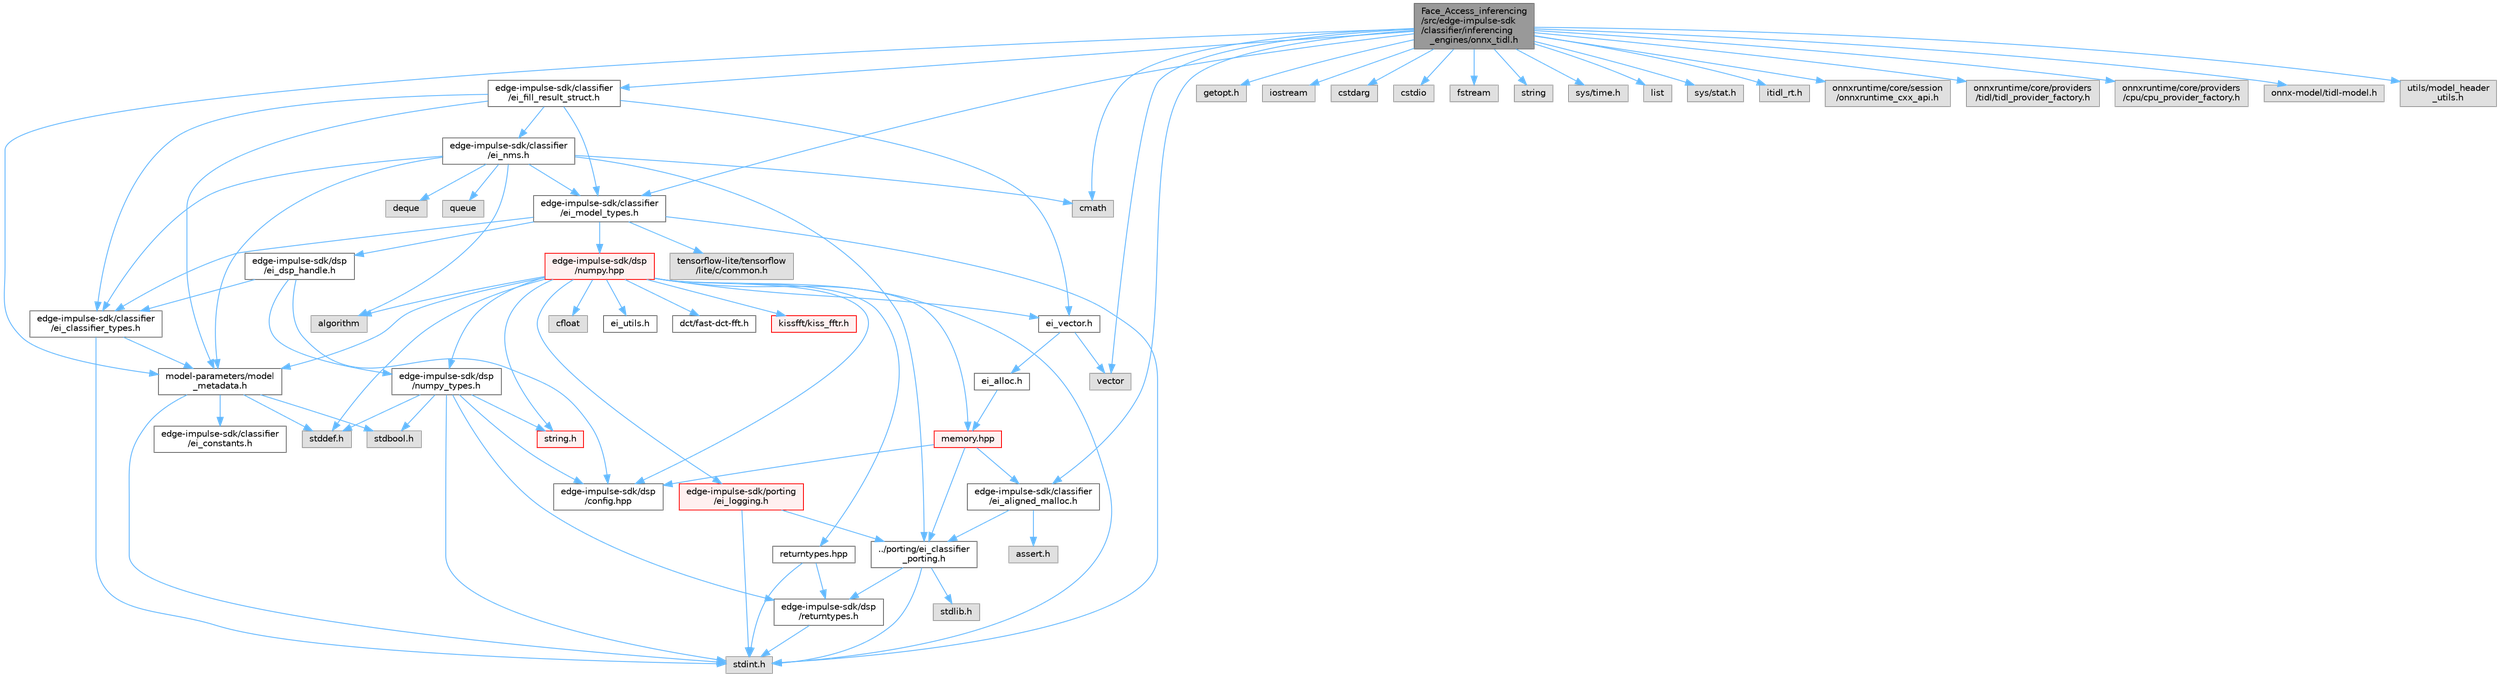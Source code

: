 digraph "Face_Access_inferencing/src/edge-impulse-sdk/classifier/inferencing_engines/onnx_tidl.h"
{
 // LATEX_PDF_SIZE
  bgcolor="transparent";
  edge [fontname=Helvetica,fontsize=10,labelfontname=Helvetica,labelfontsize=10];
  node [fontname=Helvetica,fontsize=10,shape=box,height=0.2,width=0.4];
  Node1 [id="Node000001",label="Face_Access_inferencing\l/src/edge-impulse-sdk\l/classifier/inferencing\l_engines/onnx_tidl.h",height=0.2,width=0.4,color="gray40", fillcolor="grey60", style="filled", fontcolor="black",tooltip=" "];
  Node1 -> Node2 [id="edge86_Node000001_Node000002",color="steelblue1",style="solid",tooltip=" "];
  Node2 [id="Node000002",label="model-parameters/model\l_metadata.h",height=0.2,width=0.4,color="grey40", fillcolor="white", style="filled",URL="$model__metadata_8h.html",tooltip=" "];
  Node2 -> Node3 [id="edge87_Node000002_Node000003",color="steelblue1",style="solid",tooltip=" "];
  Node3 [id="Node000003",label="stdint.h",height=0.2,width=0.4,color="grey60", fillcolor="#E0E0E0", style="filled",tooltip=" "];
  Node2 -> Node4 [id="edge88_Node000002_Node000004",color="steelblue1",style="solid",tooltip=" "];
  Node4 [id="Node000004",label="stdbool.h",height=0.2,width=0.4,color="grey60", fillcolor="#E0E0E0", style="filled",tooltip=" "];
  Node2 -> Node5 [id="edge89_Node000002_Node000005",color="steelblue1",style="solid",tooltip=" "];
  Node5 [id="Node000005",label="stddef.h",height=0.2,width=0.4,color="grey60", fillcolor="#E0E0E0", style="filled",tooltip=" "];
  Node2 -> Node6 [id="edge90_Node000002_Node000006",color="steelblue1",style="solid",tooltip=" "];
  Node6 [id="Node000006",label="edge-impulse-sdk/classifier\l/ei_constants.h",height=0.2,width=0.4,color="grey40", fillcolor="white", style="filled",URL="$ei__constants_8h.html",tooltip=" "];
  Node1 -> Node7 [id="edge91_Node000001_Node000007",color="steelblue1",style="solid",tooltip=" "];
  Node7 [id="Node000007",label="getopt.h",height=0.2,width=0.4,color="grey60", fillcolor="#E0E0E0", style="filled",tooltip=" "];
  Node1 -> Node8 [id="edge92_Node000001_Node000008",color="steelblue1",style="solid",tooltip=" "];
  Node8 [id="Node000008",label="iostream",height=0.2,width=0.4,color="grey60", fillcolor="#E0E0E0", style="filled",tooltip=" "];
  Node1 -> Node9 [id="edge93_Node000001_Node000009",color="steelblue1",style="solid",tooltip=" "];
  Node9 [id="Node000009",label="cstdarg",height=0.2,width=0.4,color="grey60", fillcolor="#E0E0E0", style="filled",tooltip=" "];
  Node1 -> Node10 [id="edge94_Node000001_Node000010",color="steelblue1",style="solid",tooltip=" "];
  Node10 [id="Node000010",label="cstdio",height=0.2,width=0.4,color="grey60", fillcolor="#E0E0E0", style="filled",tooltip=" "];
  Node1 -> Node11 [id="edge95_Node000001_Node000011",color="steelblue1",style="solid",tooltip=" "];
  Node11 [id="Node000011",label="fstream",height=0.2,width=0.4,color="grey60", fillcolor="#E0E0E0", style="filled",tooltip=" "];
  Node1 -> Node12 [id="edge96_Node000001_Node000012",color="steelblue1",style="solid",tooltip=" "];
  Node12 [id="Node000012",label="string",height=0.2,width=0.4,color="grey60", fillcolor="#E0E0E0", style="filled",tooltip=" "];
  Node1 -> Node13 [id="edge97_Node000001_Node000013",color="steelblue1",style="solid",tooltip=" "];
  Node13 [id="Node000013",label="sys/time.h",height=0.2,width=0.4,color="grey60", fillcolor="#E0E0E0", style="filled",tooltip=" "];
  Node1 -> Node14 [id="edge98_Node000001_Node000014",color="steelblue1",style="solid",tooltip=" "];
  Node14 [id="Node000014",label="list",height=0.2,width=0.4,color="grey60", fillcolor="#E0E0E0", style="filled",tooltip=" "];
  Node1 -> Node15 [id="edge99_Node000001_Node000015",color="steelblue1",style="solid",tooltip=" "];
  Node15 [id="Node000015",label="sys/stat.h",height=0.2,width=0.4,color="grey60", fillcolor="#E0E0E0", style="filled",tooltip=" "];
  Node1 -> Node16 [id="edge100_Node000001_Node000016",color="steelblue1",style="solid",tooltip=" "];
  Node16 [id="Node000016",label="vector",height=0.2,width=0.4,color="grey60", fillcolor="#E0E0E0", style="filled",tooltip=" "];
  Node1 -> Node17 [id="edge101_Node000001_Node000017",color="steelblue1",style="solid",tooltip=" "];
  Node17 [id="Node000017",label="itidl_rt.h",height=0.2,width=0.4,color="grey60", fillcolor="#E0E0E0", style="filled",tooltip=" "];
  Node1 -> Node18 [id="edge102_Node000001_Node000018",color="steelblue1",style="solid",tooltip=" "];
  Node18 [id="Node000018",label="onnxruntime/core/session\l/onnxruntime_cxx_api.h",height=0.2,width=0.4,color="grey60", fillcolor="#E0E0E0", style="filled",tooltip=" "];
  Node1 -> Node19 [id="edge103_Node000001_Node000019",color="steelblue1",style="solid",tooltip=" "];
  Node19 [id="Node000019",label="onnxruntime/core/providers\l/tidl/tidl_provider_factory.h",height=0.2,width=0.4,color="grey60", fillcolor="#E0E0E0", style="filled",tooltip=" "];
  Node1 -> Node20 [id="edge104_Node000001_Node000020",color="steelblue1",style="solid",tooltip=" "];
  Node20 [id="Node000020",label="onnxruntime/core/providers\l/cpu/cpu_provider_factory.h",height=0.2,width=0.4,color="grey60", fillcolor="#E0E0E0", style="filled",tooltip=" "];
  Node1 -> Node21 [id="edge105_Node000001_Node000021",color="steelblue1",style="solid",tooltip=" "];
  Node21 [id="Node000021",label="cmath",height=0.2,width=0.4,color="grey60", fillcolor="#E0E0E0", style="filled",tooltip=" "];
  Node1 -> Node22 [id="edge106_Node000001_Node000022",color="steelblue1",style="solid",tooltip=" "];
  Node22 [id="Node000022",label="edge-impulse-sdk/classifier\l/ei_aligned_malloc.h",height=0.2,width=0.4,color="grey40", fillcolor="white", style="filled",URL="$ei__aligned__malloc_8h.html",tooltip=" "];
  Node22 -> Node23 [id="edge107_Node000022_Node000023",color="steelblue1",style="solid",tooltip=" "];
  Node23 [id="Node000023",label="assert.h",height=0.2,width=0.4,color="grey60", fillcolor="#E0E0E0", style="filled",tooltip=" "];
  Node22 -> Node24 [id="edge108_Node000022_Node000024",color="steelblue1",style="solid",tooltip=" "];
  Node24 [id="Node000024",label="../porting/ei_classifier\l_porting.h",height=0.2,width=0.4,color="grey40", fillcolor="white", style="filled",URL="$ei__classifier__porting_8h.html",tooltip=" "];
  Node24 -> Node3 [id="edge109_Node000024_Node000003",color="steelblue1",style="solid",tooltip=" "];
  Node24 -> Node25 [id="edge110_Node000024_Node000025",color="steelblue1",style="solid",tooltip=" "];
  Node25 [id="Node000025",label="stdlib.h",height=0.2,width=0.4,color="grey60", fillcolor="#E0E0E0", style="filled",tooltip=" "];
  Node24 -> Node26 [id="edge111_Node000024_Node000026",color="steelblue1",style="solid",tooltip=" "];
  Node26 [id="Node000026",label="edge-impulse-sdk/dsp\l/returntypes.h",height=0.2,width=0.4,color="grey40", fillcolor="white", style="filled",URL="$returntypes_8h.html",tooltip=" "];
  Node26 -> Node3 [id="edge112_Node000026_Node000003",color="steelblue1",style="solid",tooltip=" "];
  Node1 -> Node27 [id="edge113_Node000001_Node000027",color="steelblue1",style="solid",tooltip=" "];
  Node27 [id="Node000027",label="edge-impulse-sdk/classifier\l/ei_fill_result_struct.h",height=0.2,width=0.4,color="grey40", fillcolor="white", style="filled",URL="$ei__fill__result__struct_8h.html",tooltip=" "];
  Node27 -> Node2 [id="edge114_Node000027_Node000002",color="steelblue1",style="solid",tooltip=" "];
  Node27 -> Node28 [id="edge115_Node000027_Node000028",color="steelblue1",style="solid",tooltip=" "];
  Node28 [id="Node000028",label="edge-impulse-sdk/classifier\l/ei_model_types.h",height=0.2,width=0.4,color="grey40", fillcolor="white", style="filled",URL="$ei__model__types_8h.html",tooltip=" "];
  Node28 -> Node3 [id="edge116_Node000028_Node000003",color="steelblue1",style="solid",tooltip=" "];
  Node28 -> Node29 [id="edge117_Node000028_Node000029",color="steelblue1",style="solid",tooltip=" "];
  Node29 [id="Node000029",label="edge-impulse-sdk/classifier\l/ei_classifier_types.h",height=0.2,width=0.4,color="grey40", fillcolor="white", style="filled",URL="$ei__classifier__types_8h.html",tooltip=" "];
  Node29 -> Node3 [id="edge118_Node000029_Node000003",color="steelblue1",style="solid",tooltip=" "];
  Node29 -> Node2 [id="edge119_Node000029_Node000002",color="steelblue1",style="solid",tooltip=" "];
  Node28 -> Node30 [id="edge120_Node000028_Node000030",color="steelblue1",style="solid",tooltip=" "];
  Node30 [id="Node000030",label="edge-impulse-sdk/dsp\l/ei_dsp_handle.h",height=0.2,width=0.4,color="grey40", fillcolor="white", style="filled",URL="$ei__dsp__handle_8h.html",tooltip=" "];
  Node30 -> Node31 [id="edge121_Node000030_Node000031",color="steelblue1",style="solid",tooltip=" "];
  Node31 [id="Node000031",label="edge-impulse-sdk/dsp\l/config.hpp",height=0.2,width=0.4,color="grey40", fillcolor="white", style="filled",URL="$config_8hpp.html",tooltip=" "];
  Node30 -> Node32 [id="edge122_Node000030_Node000032",color="steelblue1",style="solid",tooltip=" "];
  Node32 [id="Node000032",label="edge-impulse-sdk/dsp\l/numpy_types.h",height=0.2,width=0.4,color="grey40", fillcolor="white", style="filled",URL="$numpy__types_8h.html",tooltip=" "];
  Node32 -> Node3 [id="edge123_Node000032_Node000003",color="steelblue1",style="solid",tooltip=" "];
  Node32 -> Node4 [id="edge124_Node000032_Node000004",color="steelblue1",style="solid",tooltip=" "];
  Node32 -> Node33 [id="edge125_Node000032_Node000033",color="steelblue1",style="solid",tooltip=" "];
  Node33 [id="Node000033",label="string.h",height=0.2,width=0.4,color="red", fillcolor="#FFF0F0", style="filled",URL="$string_8h.html",tooltip=" "];
  Node32 -> Node5 [id="edge126_Node000032_Node000005",color="steelblue1",style="solid",tooltip=" "];
  Node32 -> Node31 [id="edge127_Node000032_Node000031",color="steelblue1",style="solid",tooltip=" "];
  Node32 -> Node26 [id="edge128_Node000032_Node000026",color="steelblue1",style="solid",tooltip=" "];
  Node30 -> Node29 [id="edge129_Node000030_Node000029",color="steelblue1",style="solid",tooltip=" "];
  Node28 -> Node49 [id="edge130_Node000028_Node000049",color="steelblue1",style="solid",tooltip=" "];
  Node49 [id="Node000049",label="edge-impulse-sdk/dsp\l/numpy.hpp",height=0.2,width=0.4,color="red", fillcolor="#FFF0F0", style="filled",URL="$numpy_8hpp.html",tooltip=" "];
  Node49 -> Node3 [id="edge131_Node000049_Node000003",color="steelblue1",style="solid",tooltip=" "];
  Node49 -> Node33 [id="edge132_Node000049_Node000033",color="steelblue1",style="solid",tooltip=" "];
  Node49 -> Node5 [id="edge133_Node000049_Node000005",color="steelblue1",style="solid",tooltip=" "];
  Node49 -> Node50 [id="edge134_Node000049_Node000050",color="steelblue1",style="solid",tooltip=" "];
  Node50 [id="Node000050",label="cfloat",height=0.2,width=0.4,color="grey60", fillcolor="#E0E0E0", style="filled",tooltip=" "];
  Node49 -> Node51 [id="edge135_Node000049_Node000051",color="steelblue1",style="solid",tooltip=" "];
  Node51 [id="Node000051",label="ei_vector.h",height=0.2,width=0.4,color="grey40", fillcolor="white", style="filled",URL="$ei__vector_8h.html",tooltip=" "];
  Node51 -> Node52 [id="edge136_Node000051_Node000052",color="steelblue1",style="solid",tooltip=" "];
  Node52 [id="Node000052",label="ei_alloc.h",height=0.2,width=0.4,color="grey40", fillcolor="white", style="filled",URL="$ei__alloc_8h.html",tooltip=" "];
  Node52 -> Node53 [id="edge137_Node000052_Node000053",color="steelblue1",style="solid",tooltip=" "];
  Node53 [id="Node000053",label="memory.hpp",height=0.2,width=0.4,color="red", fillcolor="#FFF0F0", style="filled",URL="$memory_8hpp.html",tooltip=" "];
  Node53 -> Node24 [id="edge138_Node000053_Node000024",color="steelblue1",style="solid",tooltip=" "];
  Node53 -> Node22 [id="edge139_Node000053_Node000022",color="steelblue1",style="solid",tooltip=" "];
  Node53 -> Node31 [id="edge140_Node000053_Node000031",color="steelblue1",style="solid",tooltip=" "];
  Node51 -> Node16 [id="edge141_Node000051_Node000016",color="steelblue1",style="solid",tooltip=" "];
  Node49 -> Node42 [id="edge142_Node000049_Node000042",color="steelblue1",style="solid",tooltip=" "];
  Node42 [id="Node000042",label="algorithm",height=0.2,width=0.4,color="grey60", fillcolor="#E0E0E0", style="filled",tooltip=" "];
  Node49 -> Node32 [id="edge143_Node000049_Node000032",color="steelblue1",style="solid",tooltip=" "];
  Node49 -> Node31 [id="edge144_Node000049_Node000031",color="steelblue1",style="solid",tooltip=" "];
  Node49 -> Node56 [id="edge145_Node000049_Node000056",color="steelblue1",style="solid",tooltip=" "];
  Node56 [id="Node000056",label="returntypes.hpp",height=0.2,width=0.4,color="grey40", fillcolor="white", style="filled",URL="$returntypes_8hpp.html",tooltip=" "];
  Node56 -> Node3 [id="edge146_Node000056_Node000003",color="steelblue1",style="solid",tooltip=" "];
  Node56 -> Node26 [id="edge147_Node000056_Node000026",color="steelblue1",style="solid",tooltip=" "];
  Node49 -> Node53 [id="edge148_Node000049_Node000053",color="steelblue1",style="solid",tooltip=" "];
  Node49 -> Node57 [id="edge149_Node000049_Node000057",color="steelblue1",style="solid",tooltip=" "];
  Node57 [id="Node000057",label="ei_utils.h",height=0.2,width=0.4,color="grey40", fillcolor="white", style="filled",URL="$ei__utils_8h.html",tooltip=" "];
  Node49 -> Node58 [id="edge150_Node000049_Node000058",color="steelblue1",style="solid",tooltip=" "];
  Node58 [id="Node000058",label="dct/fast-dct-fft.h",height=0.2,width=0.4,color="grey40", fillcolor="white", style="filled",URL="$fast-dct-fft_8h.html",tooltip=" "];
  Node49 -> Node59 [id="edge151_Node000049_Node000059",color="steelblue1",style="solid",tooltip=" "];
  Node59 [id="Node000059",label="kissfft/kiss_fftr.h",height=0.2,width=0.4,color="red", fillcolor="#FFF0F0", style="filled",URL="$_face___access__inferencing_2src_2edge-impulse-sdk_2dsp_2kissfft_2kiss__fftr_8h.html",tooltip=" "];
  Node49 -> Node62 [id="edge152_Node000049_Node000062",color="steelblue1",style="solid",tooltip=" "];
  Node62 [id="Node000062",label="edge-impulse-sdk/porting\l/ei_logging.h",height=0.2,width=0.4,color="red", fillcolor="#FFF0F0", style="filled",URL="$ei__logging_8h.html",tooltip=" "];
  Node62 -> Node3 [id="edge153_Node000062_Node000003",color="steelblue1",style="solid",tooltip=" "];
  Node62 -> Node24 [id="edge154_Node000062_Node000024",color="steelblue1",style="solid",tooltip=" "];
  Node49 -> Node2 [id="edge155_Node000049_Node000002",color="steelblue1",style="solid",tooltip=" "];
  Node28 -> Node75 [id="edge156_Node000028_Node000075",color="steelblue1",style="solid",tooltip=" "];
  Node75 [id="Node000075",label="tensorflow-lite/tensorflow\l/lite/c/common.h",height=0.2,width=0.4,color="grey60", fillcolor="#E0E0E0", style="filled",tooltip=" "];
  Node27 -> Node29 [id="edge157_Node000027_Node000029",color="steelblue1",style="solid",tooltip=" "];
  Node27 -> Node76 [id="edge158_Node000027_Node000076",color="steelblue1",style="solid",tooltip=" "];
  Node76 [id="Node000076",label="edge-impulse-sdk/classifier\l/ei_nms.h",height=0.2,width=0.4,color="grey40", fillcolor="white", style="filled",URL="$ei__nms_8h.html",tooltip=" "];
  Node76 -> Node2 [id="edge159_Node000076_Node000002",color="steelblue1",style="solid",tooltip=" "];
  Node76 -> Node28 [id="edge160_Node000076_Node000028",color="steelblue1",style="solid",tooltip=" "];
  Node76 -> Node29 [id="edge161_Node000076_Node000029",color="steelblue1",style="solid",tooltip=" "];
  Node76 -> Node24 [id="edge162_Node000076_Node000024",color="steelblue1",style="solid",tooltip=" "];
  Node76 -> Node42 [id="edge163_Node000076_Node000042",color="steelblue1",style="solid",tooltip=" "];
  Node76 -> Node21 [id="edge164_Node000076_Node000021",color="steelblue1",style="solid",tooltip=" "];
  Node76 -> Node77 [id="edge165_Node000076_Node000077",color="steelblue1",style="solid",tooltip=" "];
  Node77 [id="Node000077",label="deque",height=0.2,width=0.4,color="grey60", fillcolor="#E0E0E0", style="filled",tooltip=" "];
  Node76 -> Node78 [id="edge166_Node000076_Node000078",color="steelblue1",style="solid",tooltip=" "];
  Node78 [id="Node000078",label="queue",height=0.2,width=0.4,color="grey60", fillcolor="#E0E0E0", style="filled",tooltip=" "];
  Node27 -> Node51 [id="edge167_Node000027_Node000051",color="steelblue1",style="solid",tooltip=" "];
  Node1 -> Node28 [id="edge168_Node000001_Node000028",color="steelblue1",style="solid",tooltip=" "];
  Node1 -> Node79 [id="edge169_Node000001_Node000079",color="steelblue1",style="solid",tooltip=" "];
  Node79 [id="Node000079",label="onnx-model/tidl-model.h",height=0.2,width=0.4,color="grey60", fillcolor="#E0E0E0", style="filled",tooltip=" "];
  Node1 -> Node80 [id="edge170_Node000001_Node000080",color="steelblue1",style="solid",tooltip=" "];
  Node80 [id="Node000080",label="utils/model_header\l_utils.h",height=0.2,width=0.4,color="grey60", fillcolor="#E0E0E0", style="filled",tooltip=" "];
}
